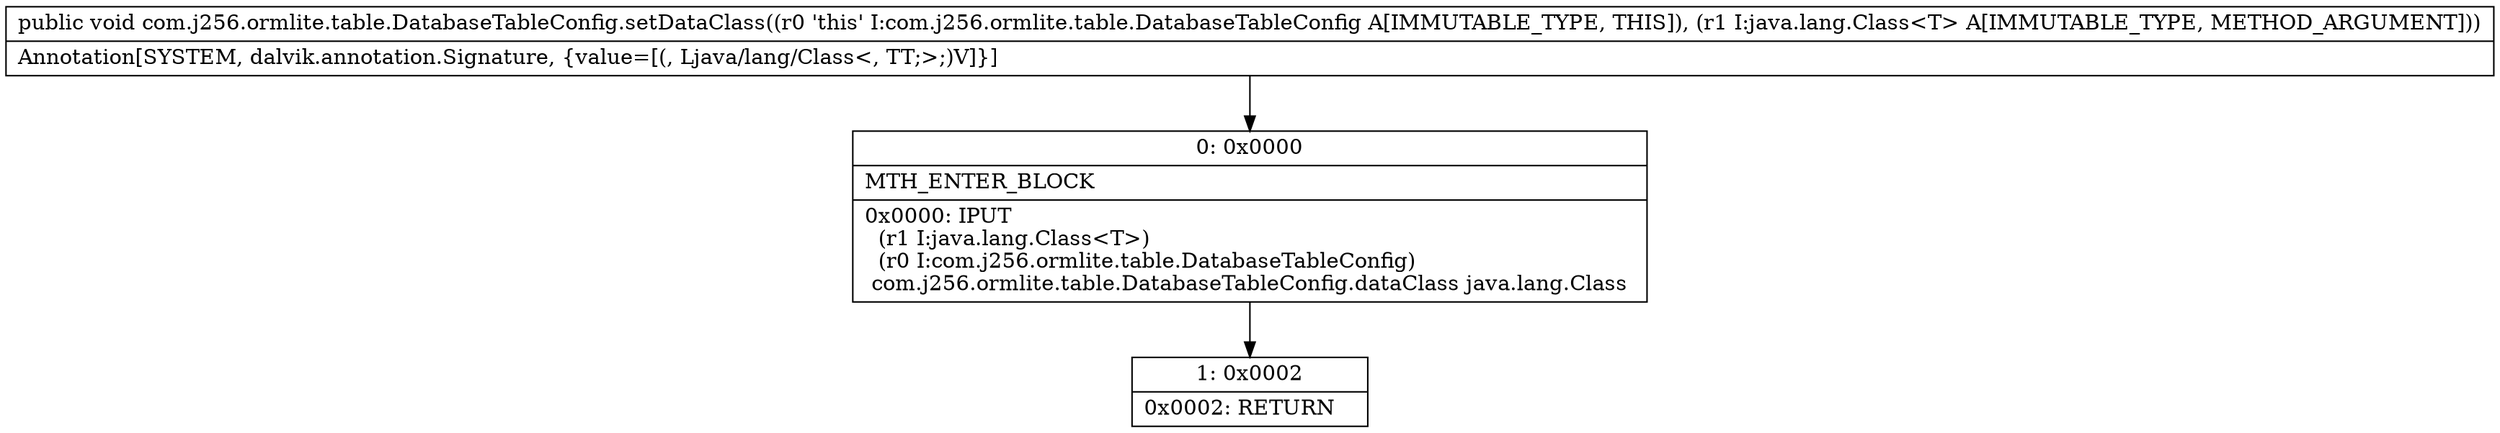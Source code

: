 digraph "CFG forcom.j256.ormlite.table.DatabaseTableConfig.setDataClass(Ljava\/lang\/Class;)V" {
Node_0 [shape=record,label="{0\:\ 0x0000|MTH_ENTER_BLOCK\l|0x0000: IPUT  \l  (r1 I:java.lang.Class\<T\>)\l  (r0 I:com.j256.ormlite.table.DatabaseTableConfig)\l com.j256.ormlite.table.DatabaseTableConfig.dataClass java.lang.Class \l}"];
Node_1 [shape=record,label="{1\:\ 0x0002|0x0002: RETURN   \l}"];
MethodNode[shape=record,label="{public void com.j256.ormlite.table.DatabaseTableConfig.setDataClass((r0 'this' I:com.j256.ormlite.table.DatabaseTableConfig A[IMMUTABLE_TYPE, THIS]), (r1 I:java.lang.Class\<T\> A[IMMUTABLE_TYPE, METHOD_ARGUMENT]))  | Annotation[SYSTEM, dalvik.annotation.Signature, \{value=[(, Ljava\/lang\/Class\<, TT;\>;)V]\}]\l}"];
MethodNode -> Node_0;
Node_0 -> Node_1;
}

